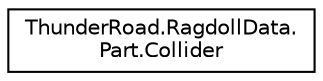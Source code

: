 digraph "Graphical Class Hierarchy"
{
 // LATEX_PDF_SIZE
  edge [fontname="Helvetica",fontsize="10",labelfontname="Helvetica",labelfontsize="10"];
  node [fontname="Helvetica",fontsize="10",shape=record];
  rankdir="LR";
  Node0 [label="ThunderRoad.RagdollData.\lPart.Collider",height=0.2,width=0.4,color="black", fillcolor="white", style="filled",URL="$class_thunder_road_1_1_ragdoll_data_1_1_part_1_1_collider.html",tooltip="Class Collider."];
}

